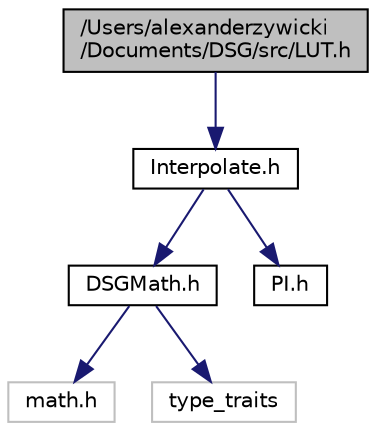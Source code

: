 digraph "/Users/alexanderzywicki/Documents/DSG/src/LUT.h"
{
  edge [fontname="Helvetica",fontsize="10",labelfontname="Helvetica",labelfontsize="10"];
  node [fontname="Helvetica",fontsize="10",shape=record];
  Node1 [label="/Users/alexanderzywicki\l/Documents/DSG/src/LUT.h",height=0.2,width=0.4,color="black", fillcolor="grey75", style="filled", fontcolor="black"];
  Node1 -> Node2 [color="midnightblue",fontsize="10",style="solid",fontname="Helvetica"];
  Node2 [label="Interpolate.h",height=0.2,width=0.4,color="black", fillcolor="white", style="filled",URL="$_interpolate_8h.html"];
  Node2 -> Node3 [color="midnightblue",fontsize="10",style="solid",fontname="Helvetica"];
  Node3 [label="DSGMath.h",height=0.2,width=0.4,color="black", fillcolor="white", style="filled",URL="$_d_s_g_math_8h.html"];
  Node3 -> Node4 [color="midnightblue",fontsize="10",style="solid",fontname="Helvetica"];
  Node4 [label="math.h",height=0.2,width=0.4,color="grey75", fillcolor="white", style="filled"];
  Node3 -> Node5 [color="midnightblue",fontsize="10",style="solid",fontname="Helvetica"];
  Node5 [label="type_traits",height=0.2,width=0.4,color="grey75", fillcolor="white", style="filled"];
  Node2 -> Node6 [color="midnightblue",fontsize="10",style="solid",fontname="Helvetica"];
  Node6 [label="PI.h",height=0.2,width=0.4,color="black", fillcolor="white", style="filled",URL="$_p_i_8h.html"];
}
